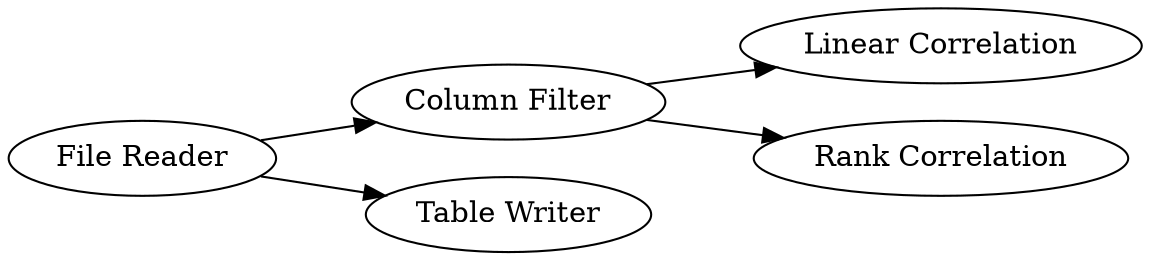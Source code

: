 digraph {
	3 [label="File Reader"]
	4 [label="Linear Correlation"]
	5 [label="Column Filter"]
	6 [label="Rank Correlation"]
	7 [label="Table Writer"]
	3 -> 5
	3 -> 7
	5 -> 4
	5 -> 6
	rankdir=LR
}
